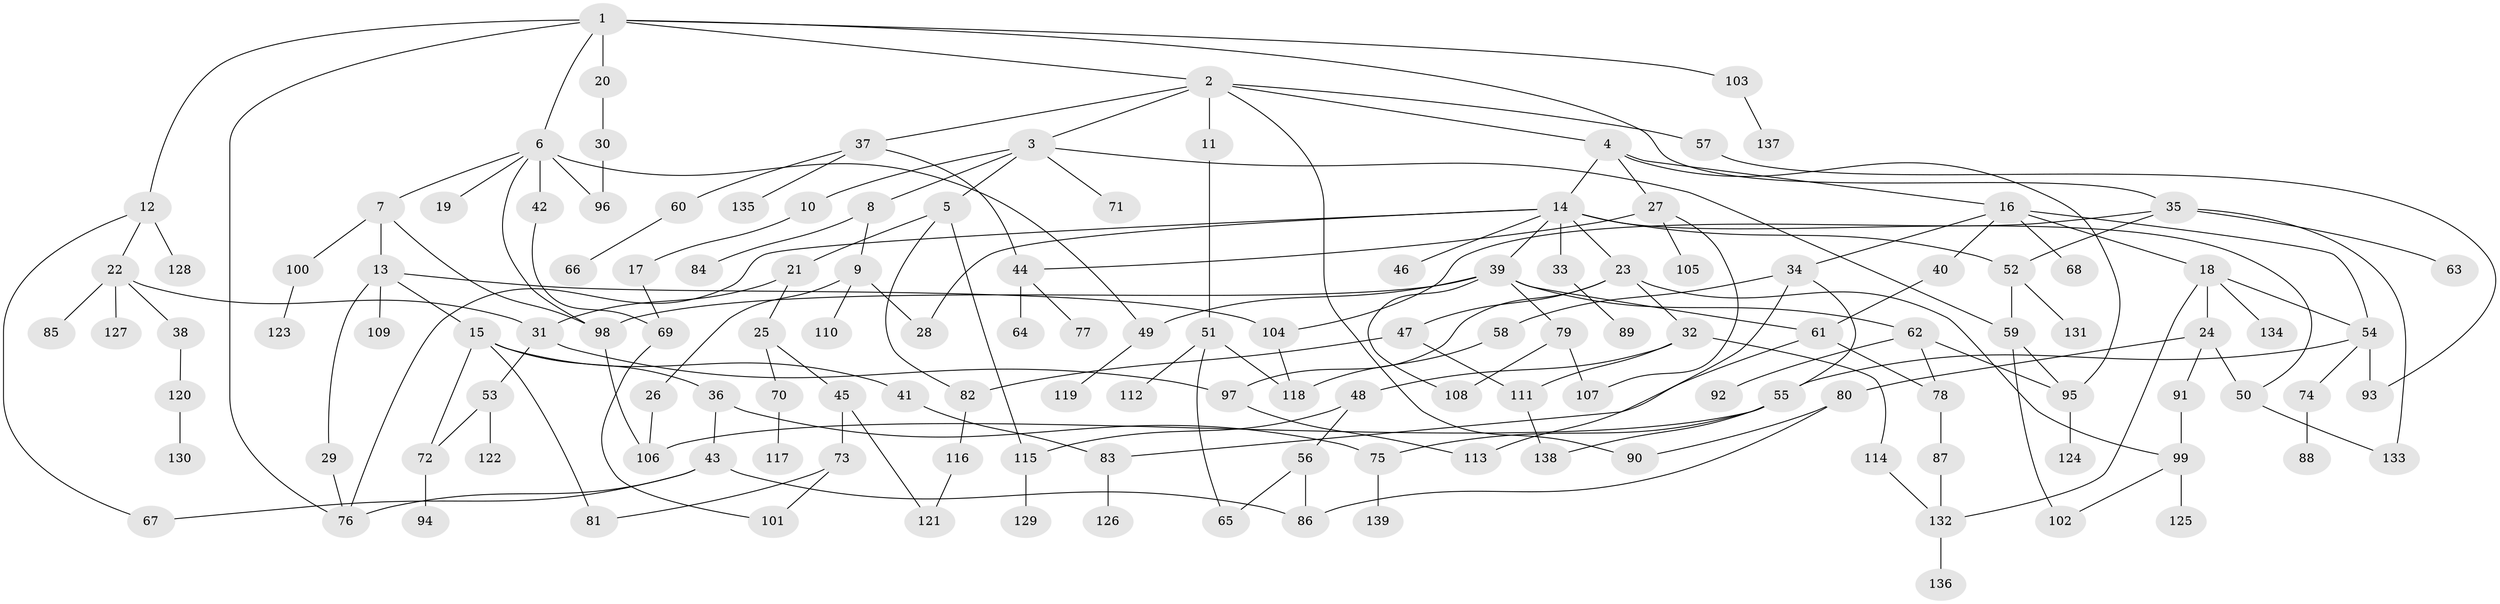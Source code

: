 // coarse degree distribution, {7: 0.05454545454545454, 5: 0.12727272727272726, 3: 0.21818181818181817, 8: 0.03636363636363636, 2: 0.18181818181818182, 4: 0.14545454545454545, 1: 0.16363636363636364, 6: 0.05454545454545454, 9: 0.01818181818181818}
// Generated by graph-tools (version 1.1) at 2025/36/03/04/25 23:36:05]
// undirected, 139 vertices, 188 edges
graph export_dot {
  node [color=gray90,style=filled];
  1;
  2;
  3;
  4;
  5;
  6;
  7;
  8;
  9;
  10;
  11;
  12;
  13;
  14;
  15;
  16;
  17;
  18;
  19;
  20;
  21;
  22;
  23;
  24;
  25;
  26;
  27;
  28;
  29;
  30;
  31;
  32;
  33;
  34;
  35;
  36;
  37;
  38;
  39;
  40;
  41;
  42;
  43;
  44;
  45;
  46;
  47;
  48;
  49;
  50;
  51;
  52;
  53;
  54;
  55;
  56;
  57;
  58;
  59;
  60;
  61;
  62;
  63;
  64;
  65;
  66;
  67;
  68;
  69;
  70;
  71;
  72;
  73;
  74;
  75;
  76;
  77;
  78;
  79;
  80;
  81;
  82;
  83;
  84;
  85;
  86;
  87;
  88;
  89;
  90;
  91;
  92;
  93;
  94;
  95;
  96;
  97;
  98;
  99;
  100;
  101;
  102;
  103;
  104;
  105;
  106;
  107;
  108;
  109;
  110;
  111;
  112;
  113;
  114;
  115;
  116;
  117;
  118;
  119;
  120;
  121;
  122;
  123;
  124;
  125;
  126;
  127;
  128;
  129;
  130;
  131;
  132;
  133;
  134;
  135;
  136;
  137;
  138;
  139;
  1 -- 2;
  1 -- 6;
  1 -- 12;
  1 -- 20;
  1 -- 35;
  1 -- 103;
  1 -- 76;
  2 -- 3;
  2 -- 4;
  2 -- 11;
  2 -- 37;
  2 -- 57;
  2 -- 90;
  3 -- 5;
  3 -- 8;
  3 -- 10;
  3 -- 71;
  3 -- 59;
  4 -- 14;
  4 -- 16;
  4 -- 27;
  4 -- 95;
  5 -- 21;
  5 -- 115;
  5 -- 82;
  6 -- 7;
  6 -- 19;
  6 -- 42;
  6 -- 96;
  6 -- 98;
  6 -- 49;
  7 -- 13;
  7 -- 98;
  7 -- 100;
  8 -- 9;
  8 -- 84;
  9 -- 26;
  9 -- 28;
  9 -- 110;
  10 -- 17;
  11 -- 51;
  12 -- 22;
  12 -- 128;
  12 -- 67;
  13 -- 15;
  13 -- 29;
  13 -- 104;
  13 -- 109;
  14 -- 23;
  14 -- 33;
  14 -- 39;
  14 -- 46;
  14 -- 52;
  14 -- 50;
  14 -- 28;
  14 -- 76;
  15 -- 36;
  15 -- 41;
  15 -- 81;
  15 -- 72;
  16 -- 18;
  16 -- 34;
  16 -- 40;
  16 -- 68;
  16 -- 54;
  17 -- 69;
  18 -- 24;
  18 -- 54;
  18 -- 132;
  18 -- 134;
  20 -- 30;
  21 -- 25;
  21 -- 31;
  22 -- 31;
  22 -- 38;
  22 -- 85;
  22 -- 127;
  23 -- 32;
  23 -- 47;
  23 -- 97;
  23 -- 99;
  24 -- 50;
  24 -- 80;
  24 -- 91;
  25 -- 45;
  25 -- 70;
  26 -- 106;
  27 -- 44;
  27 -- 105;
  27 -- 107;
  29 -- 76;
  30 -- 96;
  31 -- 53;
  31 -- 97;
  32 -- 48;
  32 -- 114;
  32 -- 111;
  33 -- 89;
  34 -- 55;
  34 -- 58;
  34 -- 113;
  35 -- 63;
  35 -- 133;
  35 -- 52;
  35 -- 104;
  36 -- 43;
  36 -- 75;
  37 -- 60;
  37 -- 135;
  37 -- 44;
  38 -- 120;
  39 -- 49;
  39 -- 61;
  39 -- 62;
  39 -- 79;
  39 -- 108;
  39 -- 98;
  40 -- 61;
  41 -- 83;
  42 -- 69;
  43 -- 67;
  43 -- 76;
  43 -- 86;
  44 -- 64;
  44 -- 77;
  45 -- 73;
  45 -- 121;
  47 -- 82;
  47 -- 111;
  48 -- 56;
  48 -- 115;
  49 -- 119;
  50 -- 133;
  51 -- 65;
  51 -- 112;
  51 -- 118;
  52 -- 59;
  52 -- 131;
  53 -- 72;
  53 -- 122;
  54 -- 74;
  54 -- 93;
  54 -- 55;
  55 -- 75;
  55 -- 138;
  55 -- 106;
  56 -- 86;
  56 -- 65;
  57 -- 93;
  58 -- 118;
  59 -- 95;
  59 -- 102;
  60 -- 66;
  61 -- 78;
  61 -- 83;
  62 -- 92;
  62 -- 78;
  62 -- 95;
  69 -- 101;
  70 -- 117;
  72 -- 94;
  73 -- 81;
  73 -- 101;
  74 -- 88;
  75 -- 139;
  78 -- 87;
  79 -- 107;
  79 -- 108;
  80 -- 90;
  80 -- 86;
  82 -- 116;
  83 -- 126;
  87 -- 132;
  91 -- 99;
  95 -- 124;
  97 -- 113;
  98 -- 106;
  99 -- 125;
  99 -- 102;
  100 -- 123;
  103 -- 137;
  104 -- 118;
  111 -- 138;
  114 -- 132;
  115 -- 129;
  116 -- 121;
  120 -- 130;
  132 -- 136;
}
